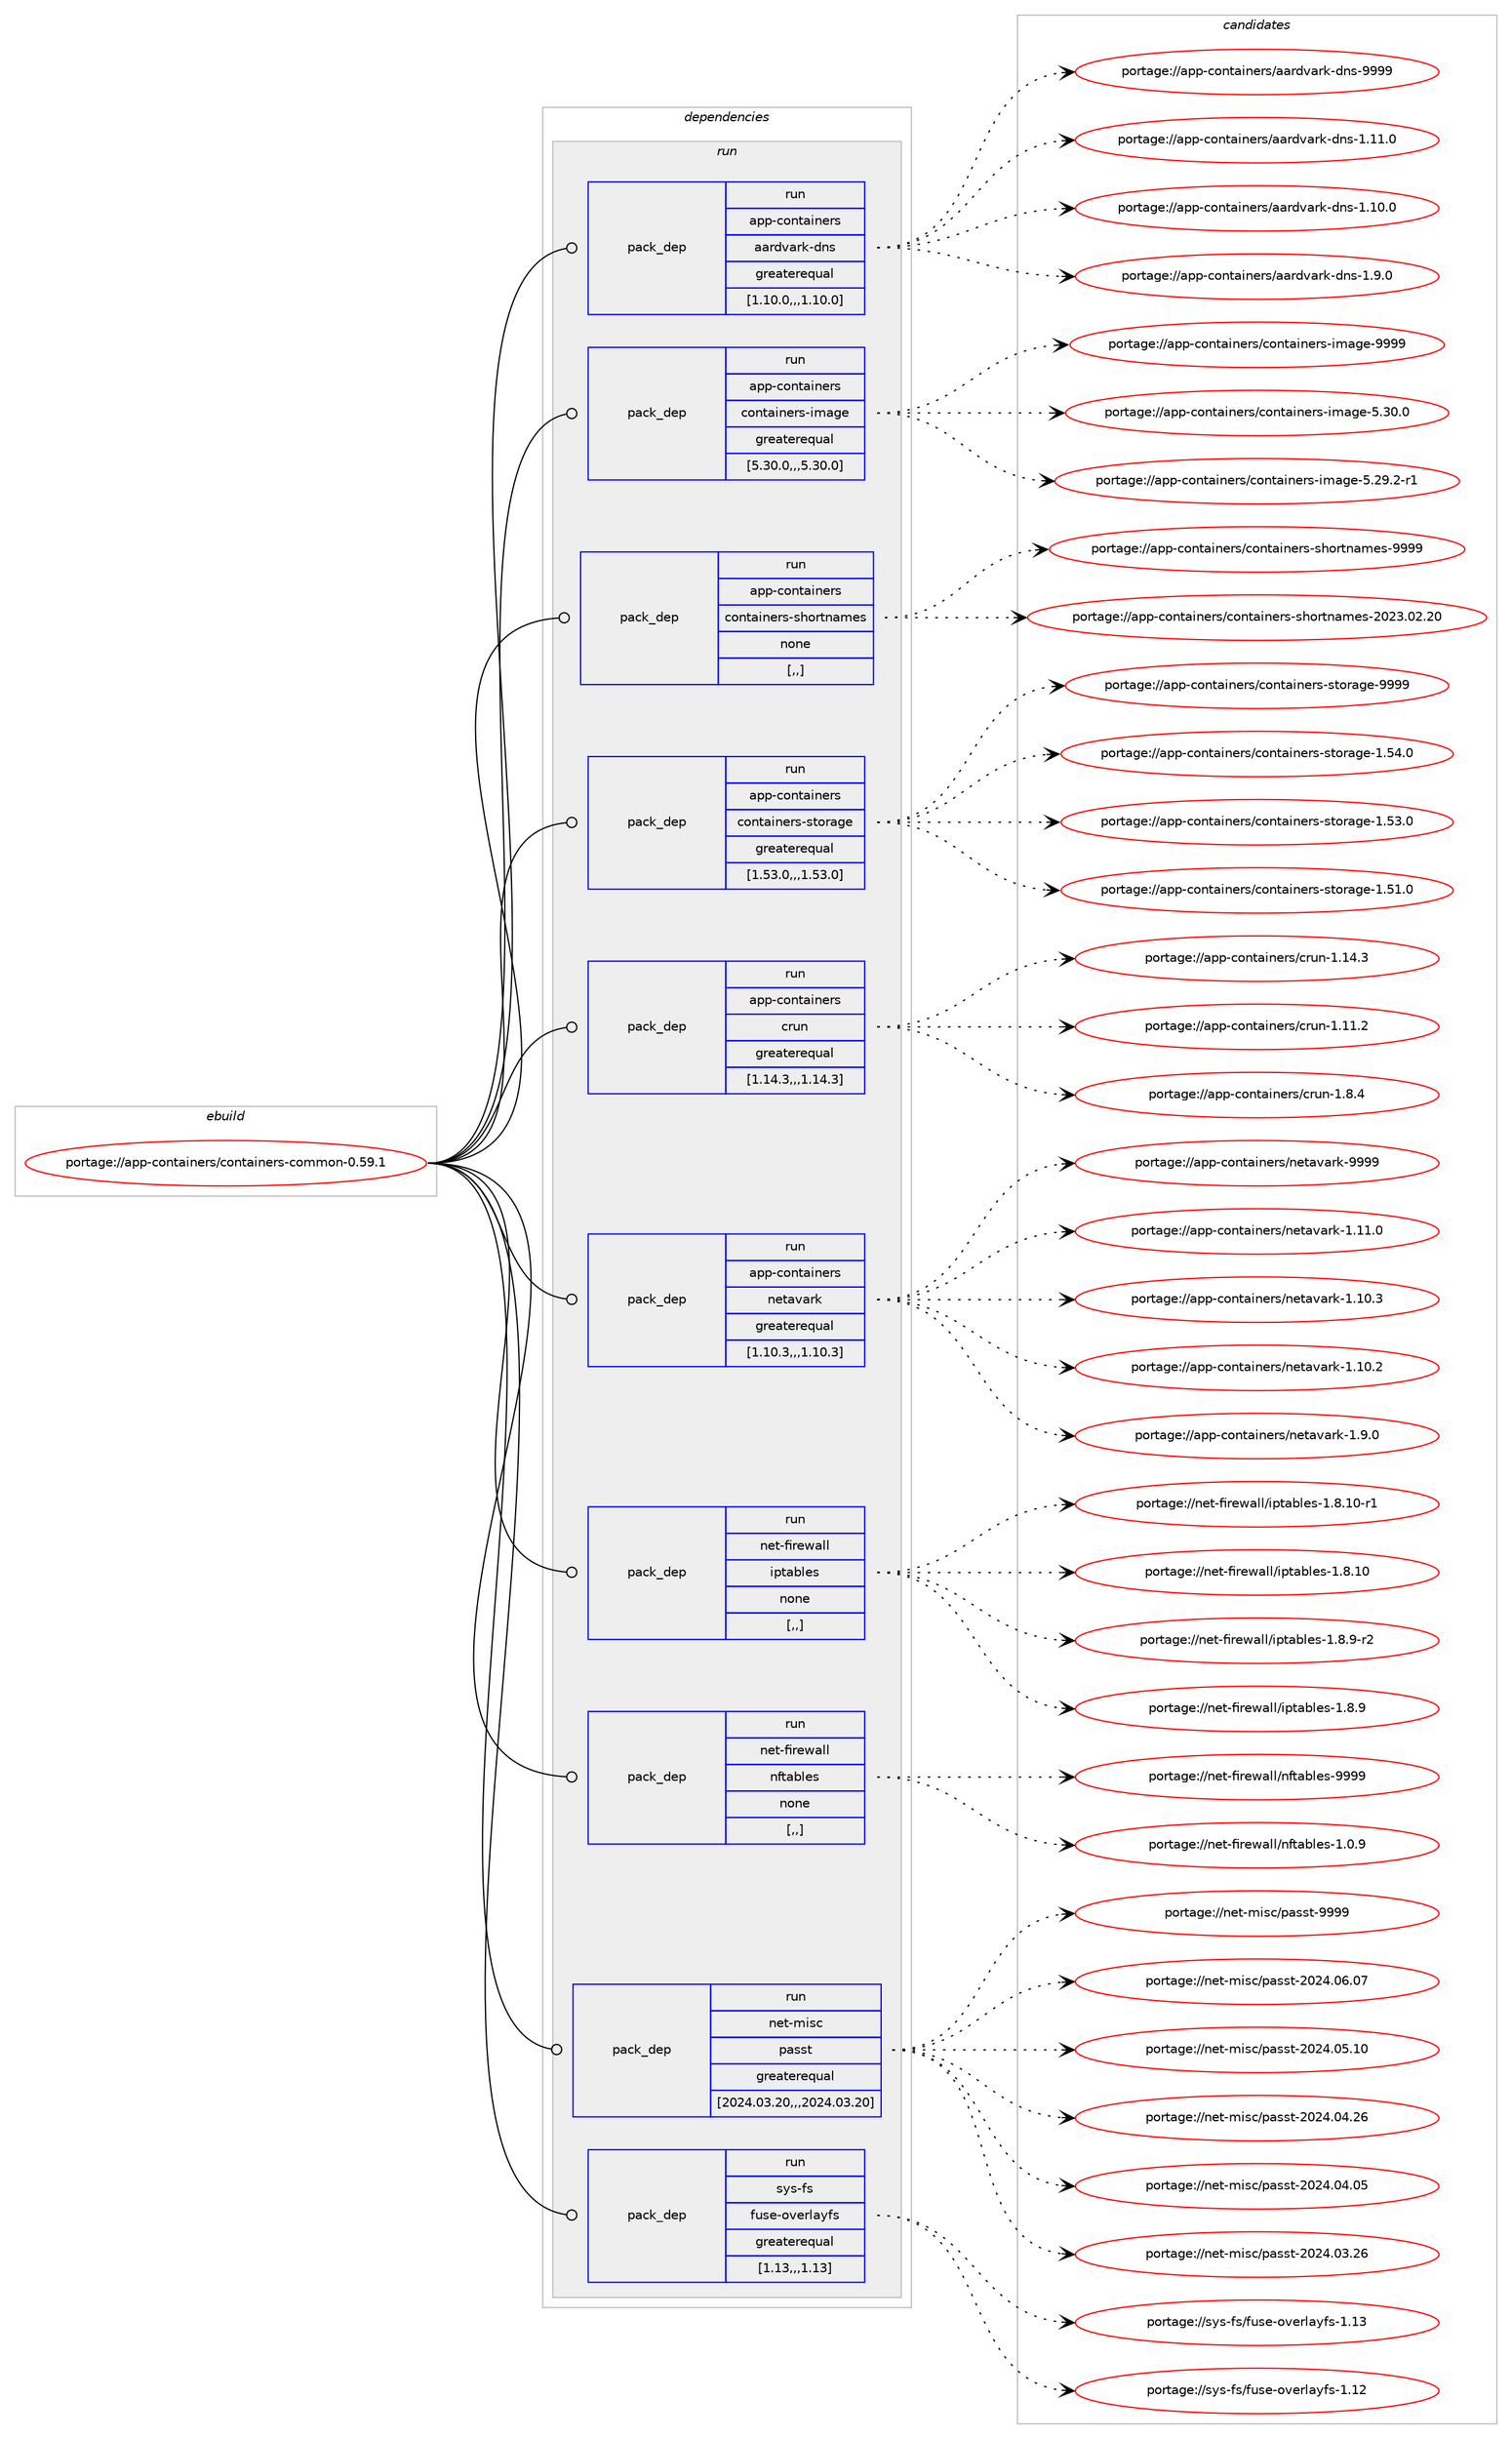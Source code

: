 digraph prolog {

# *************
# Graph options
# *************

newrank=true;
concentrate=true;
compound=true;
graph [rankdir=LR,fontname=Helvetica,fontsize=10,ranksep=1.5];#, ranksep=2.5, nodesep=0.2];
edge  [arrowhead=vee];
node  [fontname=Helvetica,fontsize=10];

# **********
# The ebuild
# **********

subgraph cluster_leftcol {
color=gray;
label=<<i>ebuild</i>>;
id [label="portage://app-containers/containers-common-0.59.1", color=red, width=4, href="../app-containers/containers-common-0.59.1.svg"];
}

# ****************
# The dependencies
# ****************

subgraph cluster_midcol {
color=gray;
label=<<i>dependencies</i>>;
subgraph cluster_compile {
fillcolor="#eeeeee";
style=filled;
label=<<i>compile</i>>;
}
subgraph cluster_compileandrun {
fillcolor="#eeeeee";
style=filled;
label=<<i>compile and run</i>>;
}
subgraph cluster_run {
fillcolor="#eeeeee";
style=filled;
label=<<i>run</i>>;
subgraph pack7977 {
dependency11010 [label=<<TABLE BORDER="0" CELLBORDER="1" CELLSPACING="0" CELLPADDING="4" WIDTH="220"><TR><TD ROWSPAN="6" CELLPADDING="30">pack_dep</TD></TR><TR><TD WIDTH="110">run</TD></TR><TR><TD>app-containers</TD></TR><TR><TD>aardvark-dns</TD></TR><TR><TD>greaterequal</TD></TR><TR><TD>[1.10.0,,,1.10.0]</TD></TR></TABLE>>, shape=none, color=blue];
}
id:e -> dependency11010:w [weight=20,style="solid",arrowhead="odot"];
subgraph pack7978 {
dependency11011 [label=<<TABLE BORDER="0" CELLBORDER="1" CELLSPACING="0" CELLPADDING="4" WIDTH="220"><TR><TD ROWSPAN="6" CELLPADDING="30">pack_dep</TD></TR><TR><TD WIDTH="110">run</TD></TR><TR><TD>app-containers</TD></TR><TR><TD>containers-image</TD></TR><TR><TD>greaterequal</TD></TR><TR><TD>[5.30.0,,,5.30.0]</TD></TR></TABLE>>, shape=none, color=blue];
}
id:e -> dependency11011:w [weight=20,style="solid",arrowhead="odot"];
subgraph pack7979 {
dependency11012 [label=<<TABLE BORDER="0" CELLBORDER="1" CELLSPACING="0" CELLPADDING="4" WIDTH="220"><TR><TD ROWSPAN="6" CELLPADDING="30">pack_dep</TD></TR><TR><TD WIDTH="110">run</TD></TR><TR><TD>app-containers</TD></TR><TR><TD>containers-shortnames</TD></TR><TR><TD>none</TD></TR><TR><TD>[,,]</TD></TR></TABLE>>, shape=none, color=blue];
}
id:e -> dependency11012:w [weight=20,style="solid",arrowhead="odot"];
subgraph pack7980 {
dependency11013 [label=<<TABLE BORDER="0" CELLBORDER="1" CELLSPACING="0" CELLPADDING="4" WIDTH="220"><TR><TD ROWSPAN="6" CELLPADDING="30">pack_dep</TD></TR><TR><TD WIDTH="110">run</TD></TR><TR><TD>app-containers</TD></TR><TR><TD>containers-storage</TD></TR><TR><TD>greaterequal</TD></TR><TR><TD>[1.53.0,,,1.53.0]</TD></TR></TABLE>>, shape=none, color=blue];
}
id:e -> dependency11013:w [weight=20,style="solid",arrowhead="odot"];
subgraph pack7981 {
dependency11014 [label=<<TABLE BORDER="0" CELLBORDER="1" CELLSPACING="0" CELLPADDING="4" WIDTH="220"><TR><TD ROWSPAN="6" CELLPADDING="30">pack_dep</TD></TR><TR><TD WIDTH="110">run</TD></TR><TR><TD>app-containers</TD></TR><TR><TD>crun</TD></TR><TR><TD>greaterequal</TD></TR><TR><TD>[1.14.3,,,1.14.3]</TD></TR></TABLE>>, shape=none, color=blue];
}
id:e -> dependency11014:w [weight=20,style="solid",arrowhead="odot"];
subgraph pack7982 {
dependency11015 [label=<<TABLE BORDER="0" CELLBORDER="1" CELLSPACING="0" CELLPADDING="4" WIDTH="220"><TR><TD ROWSPAN="6" CELLPADDING="30">pack_dep</TD></TR><TR><TD WIDTH="110">run</TD></TR><TR><TD>app-containers</TD></TR><TR><TD>netavark</TD></TR><TR><TD>greaterequal</TD></TR><TR><TD>[1.10.3,,,1.10.3]</TD></TR></TABLE>>, shape=none, color=blue];
}
id:e -> dependency11015:w [weight=20,style="solid",arrowhead="odot"];
subgraph pack7983 {
dependency11016 [label=<<TABLE BORDER="0" CELLBORDER="1" CELLSPACING="0" CELLPADDING="4" WIDTH="220"><TR><TD ROWSPAN="6" CELLPADDING="30">pack_dep</TD></TR><TR><TD WIDTH="110">run</TD></TR><TR><TD>net-firewall</TD></TR><TR><TD>iptables</TD></TR><TR><TD>none</TD></TR><TR><TD>[,,]</TD></TR></TABLE>>, shape=none, color=blue];
}
id:e -> dependency11016:w [weight=20,style="solid",arrowhead="odot"];
subgraph pack7984 {
dependency11017 [label=<<TABLE BORDER="0" CELLBORDER="1" CELLSPACING="0" CELLPADDING="4" WIDTH="220"><TR><TD ROWSPAN="6" CELLPADDING="30">pack_dep</TD></TR><TR><TD WIDTH="110">run</TD></TR><TR><TD>net-firewall</TD></TR><TR><TD>nftables</TD></TR><TR><TD>none</TD></TR><TR><TD>[,,]</TD></TR></TABLE>>, shape=none, color=blue];
}
id:e -> dependency11017:w [weight=20,style="solid",arrowhead="odot"];
subgraph pack7985 {
dependency11018 [label=<<TABLE BORDER="0" CELLBORDER="1" CELLSPACING="0" CELLPADDING="4" WIDTH="220"><TR><TD ROWSPAN="6" CELLPADDING="30">pack_dep</TD></TR><TR><TD WIDTH="110">run</TD></TR><TR><TD>net-misc</TD></TR><TR><TD>passt</TD></TR><TR><TD>greaterequal</TD></TR><TR><TD>[2024.03.20,,,2024.03.20]</TD></TR></TABLE>>, shape=none, color=blue];
}
id:e -> dependency11018:w [weight=20,style="solid",arrowhead="odot"];
subgraph pack7986 {
dependency11019 [label=<<TABLE BORDER="0" CELLBORDER="1" CELLSPACING="0" CELLPADDING="4" WIDTH="220"><TR><TD ROWSPAN="6" CELLPADDING="30">pack_dep</TD></TR><TR><TD WIDTH="110">run</TD></TR><TR><TD>sys-fs</TD></TR><TR><TD>fuse-overlayfs</TD></TR><TR><TD>greaterequal</TD></TR><TR><TD>[1.13,,,1.13]</TD></TR></TABLE>>, shape=none, color=blue];
}
id:e -> dependency11019:w [weight=20,style="solid",arrowhead="odot"];
}
}

# **************
# The candidates
# **************

subgraph cluster_choices {
rank=same;
color=gray;
label=<<i>candidates</i>>;

subgraph choice7977 {
color=black;
nodesep=1;
choice9711211245991111101169710511010111411547979711410011897114107451001101154557575757 [label="portage://app-containers/aardvark-dns-9999", color=red, width=4,href="../app-containers/aardvark-dns-9999.svg"];
choice97112112459911111011697105110101114115479797114100118971141074510011011545494649494648 [label="portage://app-containers/aardvark-dns-1.11.0", color=red, width=4,href="../app-containers/aardvark-dns-1.11.0.svg"];
choice97112112459911111011697105110101114115479797114100118971141074510011011545494649484648 [label="portage://app-containers/aardvark-dns-1.10.0", color=red, width=4,href="../app-containers/aardvark-dns-1.10.0.svg"];
choice971121124599111110116971051101011141154797971141001189711410745100110115454946574648 [label="portage://app-containers/aardvark-dns-1.9.0", color=red, width=4,href="../app-containers/aardvark-dns-1.9.0.svg"];
dependency11010:e -> choice9711211245991111101169710511010111411547979711410011897114107451001101154557575757:w [style=dotted,weight="100"];
dependency11010:e -> choice97112112459911111011697105110101114115479797114100118971141074510011011545494649494648:w [style=dotted,weight="100"];
dependency11010:e -> choice97112112459911111011697105110101114115479797114100118971141074510011011545494649484648:w [style=dotted,weight="100"];
dependency11010:e -> choice971121124599111110116971051101011141154797971141001189711410745100110115454946574648:w [style=dotted,weight="100"];
}
subgraph choice7978 {
color=black;
nodesep=1;
choice9711211245991111101169710511010111411547991111101169710511010111411545105109971031014557575757 [label="portage://app-containers/containers-image-9999", color=red, width=4,href="../app-containers/containers-image-9999.svg"];
choice97112112459911111011697105110101114115479911111011697105110101114115451051099710310145534651484648 [label="portage://app-containers/containers-image-5.30.0", color=red, width=4,href="../app-containers/containers-image-5.30.0.svg"];
choice971121124599111110116971051101011141154799111110116971051101011141154510510997103101455346505746504511449 [label="portage://app-containers/containers-image-5.29.2-r1", color=red, width=4,href="../app-containers/containers-image-5.29.2-r1.svg"];
dependency11011:e -> choice9711211245991111101169710511010111411547991111101169710511010111411545105109971031014557575757:w [style=dotted,weight="100"];
dependency11011:e -> choice97112112459911111011697105110101114115479911111011697105110101114115451051099710310145534651484648:w [style=dotted,weight="100"];
dependency11011:e -> choice971121124599111110116971051101011141154799111110116971051101011141154510510997103101455346505746504511449:w [style=dotted,weight="100"];
}
subgraph choice7979 {
color=black;
nodesep=1;
choice9711211245991111101169710511010111411547991111101169710511010111411545115104111114116110971091011154557575757 [label="portage://app-containers/containers-shortnames-9999", color=red, width=4,href="../app-containers/containers-shortnames-9999.svg"];
choice9711211245991111101169710511010111411547991111101169710511010111411545115104111114116110971091011154550485051464850465048 [label="portage://app-containers/containers-shortnames-2023.02.20", color=red, width=4,href="../app-containers/containers-shortnames-2023.02.20.svg"];
dependency11012:e -> choice9711211245991111101169710511010111411547991111101169710511010111411545115104111114116110971091011154557575757:w [style=dotted,weight="100"];
dependency11012:e -> choice9711211245991111101169710511010111411547991111101169710511010111411545115104111114116110971091011154550485051464850465048:w [style=dotted,weight="100"];
}
subgraph choice7980 {
color=black;
nodesep=1;
choice9711211245991111101169710511010111411547991111101169710511010111411545115116111114971031014557575757 [label="portage://app-containers/containers-storage-9999", color=red, width=4,href="../app-containers/containers-storage-9999.svg"];
choice97112112459911111011697105110101114115479911111011697105110101114115451151161111149710310145494653524648 [label="portage://app-containers/containers-storage-1.54.0", color=red, width=4,href="../app-containers/containers-storage-1.54.0.svg"];
choice97112112459911111011697105110101114115479911111011697105110101114115451151161111149710310145494653514648 [label="portage://app-containers/containers-storage-1.53.0", color=red, width=4,href="../app-containers/containers-storage-1.53.0.svg"];
choice97112112459911111011697105110101114115479911111011697105110101114115451151161111149710310145494653494648 [label="portage://app-containers/containers-storage-1.51.0", color=red, width=4,href="../app-containers/containers-storage-1.51.0.svg"];
dependency11013:e -> choice9711211245991111101169710511010111411547991111101169710511010111411545115116111114971031014557575757:w [style=dotted,weight="100"];
dependency11013:e -> choice97112112459911111011697105110101114115479911111011697105110101114115451151161111149710310145494653524648:w [style=dotted,weight="100"];
dependency11013:e -> choice97112112459911111011697105110101114115479911111011697105110101114115451151161111149710310145494653514648:w [style=dotted,weight="100"];
dependency11013:e -> choice97112112459911111011697105110101114115479911111011697105110101114115451151161111149710310145494653494648:w [style=dotted,weight="100"];
}
subgraph choice7981 {
color=black;
nodesep=1;
choice97112112459911111011697105110101114115479911411711045494649524651 [label="portage://app-containers/crun-1.14.3", color=red, width=4,href="../app-containers/crun-1.14.3.svg"];
choice97112112459911111011697105110101114115479911411711045494649494650 [label="portage://app-containers/crun-1.11.2", color=red, width=4,href="../app-containers/crun-1.11.2.svg"];
choice971121124599111110116971051101011141154799114117110454946564652 [label="portage://app-containers/crun-1.8.4", color=red, width=4,href="../app-containers/crun-1.8.4.svg"];
dependency11014:e -> choice97112112459911111011697105110101114115479911411711045494649524651:w [style=dotted,weight="100"];
dependency11014:e -> choice97112112459911111011697105110101114115479911411711045494649494650:w [style=dotted,weight="100"];
dependency11014:e -> choice971121124599111110116971051101011141154799114117110454946564652:w [style=dotted,weight="100"];
}
subgraph choice7982 {
color=black;
nodesep=1;
choice971121124599111110116971051101011141154711010111697118971141074557575757 [label="portage://app-containers/netavark-9999", color=red, width=4,href="../app-containers/netavark-9999.svg"];
choice9711211245991111101169710511010111411547110101116971189711410745494649494648 [label="portage://app-containers/netavark-1.11.0", color=red, width=4,href="../app-containers/netavark-1.11.0.svg"];
choice9711211245991111101169710511010111411547110101116971189711410745494649484651 [label="portage://app-containers/netavark-1.10.3", color=red, width=4,href="../app-containers/netavark-1.10.3.svg"];
choice9711211245991111101169710511010111411547110101116971189711410745494649484650 [label="portage://app-containers/netavark-1.10.2", color=red, width=4,href="../app-containers/netavark-1.10.2.svg"];
choice97112112459911111011697105110101114115471101011169711897114107454946574648 [label="portage://app-containers/netavark-1.9.0", color=red, width=4,href="../app-containers/netavark-1.9.0.svg"];
dependency11015:e -> choice971121124599111110116971051101011141154711010111697118971141074557575757:w [style=dotted,weight="100"];
dependency11015:e -> choice9711211245991111101169710511010111411547110101116971189711410745494649494648:w [style=dotted,weight="100"];
dependency11015:e -> choice9711211245991111101169710511010111411547110101116971189711410745494649484651:w [style=dotted,weight="100"];
dependency11015:e -> choice9711211245991111101169710511010111411547110101116971189711410745494649484650:w [style=dotted,weight="100"];
dependency11015:e -> choice97112112459911111011697105110101114115471101011169711897114107454946574648:w [style=dotted,weight="100"];
}
subgraph choice7983 {
color=black;
nodesep=1;
choice1101011164510210511410111997108108471051121169798108101115454946564649484511449 [label="portage://net-firewall/iptables-1.8.10-r1", color=red, width=4,href="../net-firewall/iptables-1.8.10-r1.svg"];
choice110101116451021051141011199710810847105112116979810810111545494656464948 [label="portage://net-firewall/iptables-1.8.10", color=red, width=4,href="../net-firewall/iptables-1.8.10.svg"];
choice11010111645102105114101119971081084710511211697981081011154549465646574511450 [label="portage://net-firewall/iptables-1.8.9-r2", color=red, width=4,href="../net-firewall/iptables-1.8.9-r2.svg"];
choice1101011164510210511410111997108108471051121169798108101115454946564657 [label="portage://net-firewall/iptables-1.8.9", color=red, width=4,href="../net-firewall/iptables-1.8.9.svg"];
dependency11016:e -> choice1101011164510210511410111997108108471051121169798108101115454946564649484511449:w [style=dotted,weight="100"];
dependency11016:e -> choice110101116451021051141011199710810847105112116979810810111545494656464948:w [style=dotted,weight="100"];
dependency11016:e -> choice11010111645102105114101119971081084710511211697981081011154549465646574511450:w [style=dotted,weight="100"];
dependency11016:e -> choice1101011164510210511410111997108108471051121169798108101115454946564657:w [style=dotted,weight="100"];
}
subgraph choice7984 {
color=black;
nodesep=1;
choice11010111645102105114101119971081084711010211697981081011154557575757 [label="portage://net-firewall/nftables-9999", color=red, width=4,href="../net-firewall/nftables-9999.svg"];
choice1101011164510210511410111997108108471101021169798108101115454946484657 [label="portage://net-firewall/nftables-1.0.9", color=red, width=4,href="../net-firewall/nftables-1.0.9.svg"];
dependency11017:e -> choice11010111645102105114101119971081084711010211697981081011154557575757:w [style=dotted,weight="100"];
dependency11017:e -> choice1101011164510210511410111997108108471101021169798108101115454946484657:w [style=dotted,weight="100"];
}
subgraph choice7985 {
color=black;
nodesep=1;
choice110101116451091051159947112971151151164557575757 [label="portage://net-misc/passt-9999", color=red, width=4,href="../net-misc/passt-9999.svg"];
choice110101116451091051159947112971151151164550485052464854464855 [label="portage://net-misc/passt-2024.06.07", color=red, width=4,href="../net-misc/passt-2024.06.07.svg"];
choice110101116451091051159947112971151151164550485052464853464948 [label="portage://net-misc/passt-2024.05.10", color=red, width=4,href="../net-misc/passt-2024.05.10.svg"];
choice110101116451091051159947112971151151164550485052464852465054 [label="portage://net-misc/passt-2024.04.26", color=red, width=4,href="../net-misc/passt-2024.04.26.svg"];
choice110101116451091051159947112971151151164550485052464852464853 [label="portage://net-misc/passt-2024.04.05", color=red, width=4,href="../net-misc/passt-2024.04.05.svg"];
choice110101116451091051159947112971151151164550485052464851465054 [label="portage://net-misc/passt-2024.03.26", color=red, width=4,href="../net-misc/passt-2024.03.26.svg"];
dependency11018:e -> choice110101116451091051159947112971151151164557575757:w [style=dotted,weight="100"];
dependency11018:e -> choice110101116451091051159947112971151151164550485052464854464855:w [style=dotted,weight="100"];
dependency11018:e -> choice110101116451091051159947112971151151164550485052464853464948:w [style=dotted,weight="100"];
dependency11018:e -> choice110101116451091051159947112971151151164550485052464852465054:w [style=dotted,weight="100"];
dependency11018:e -> choice110101116451091051159947112971151151164550485052464852464853:w [style=dotted,weight="100"];
dependency11018:e -> choice110101116451091051159947112971151151164550485052464851465054:w [style=dotted,weight="100"];
}
subgraph choice7986 {
color=black;
nodesep=1;
choice115121115451021154710211711510145111118101114108971211021154549464951 [label="portage://sys-fs/fuse-overlayfs-1.13", color=red, width=4,href="../sys-fs/fuse-overlayfs-1.13.svg"];
choice115121115451021154710211711510145111118101114108971211021154549464950 [label="portage://sys-fs/fuse-overlayfs-1.12", color=red, width=4,href="../sys-fs/fuse-overlayfs-1.12.svg"];
dependency11019:e -> choice115121115451021154710211711510145111118101114108971211021154549464951:w [style=dotted,weight="100"];
dependency11019:e -> choice115121115451021154710211711510145111118101114108971211021154549464950:w [style=dotted,weight="100"];
}
}

}
